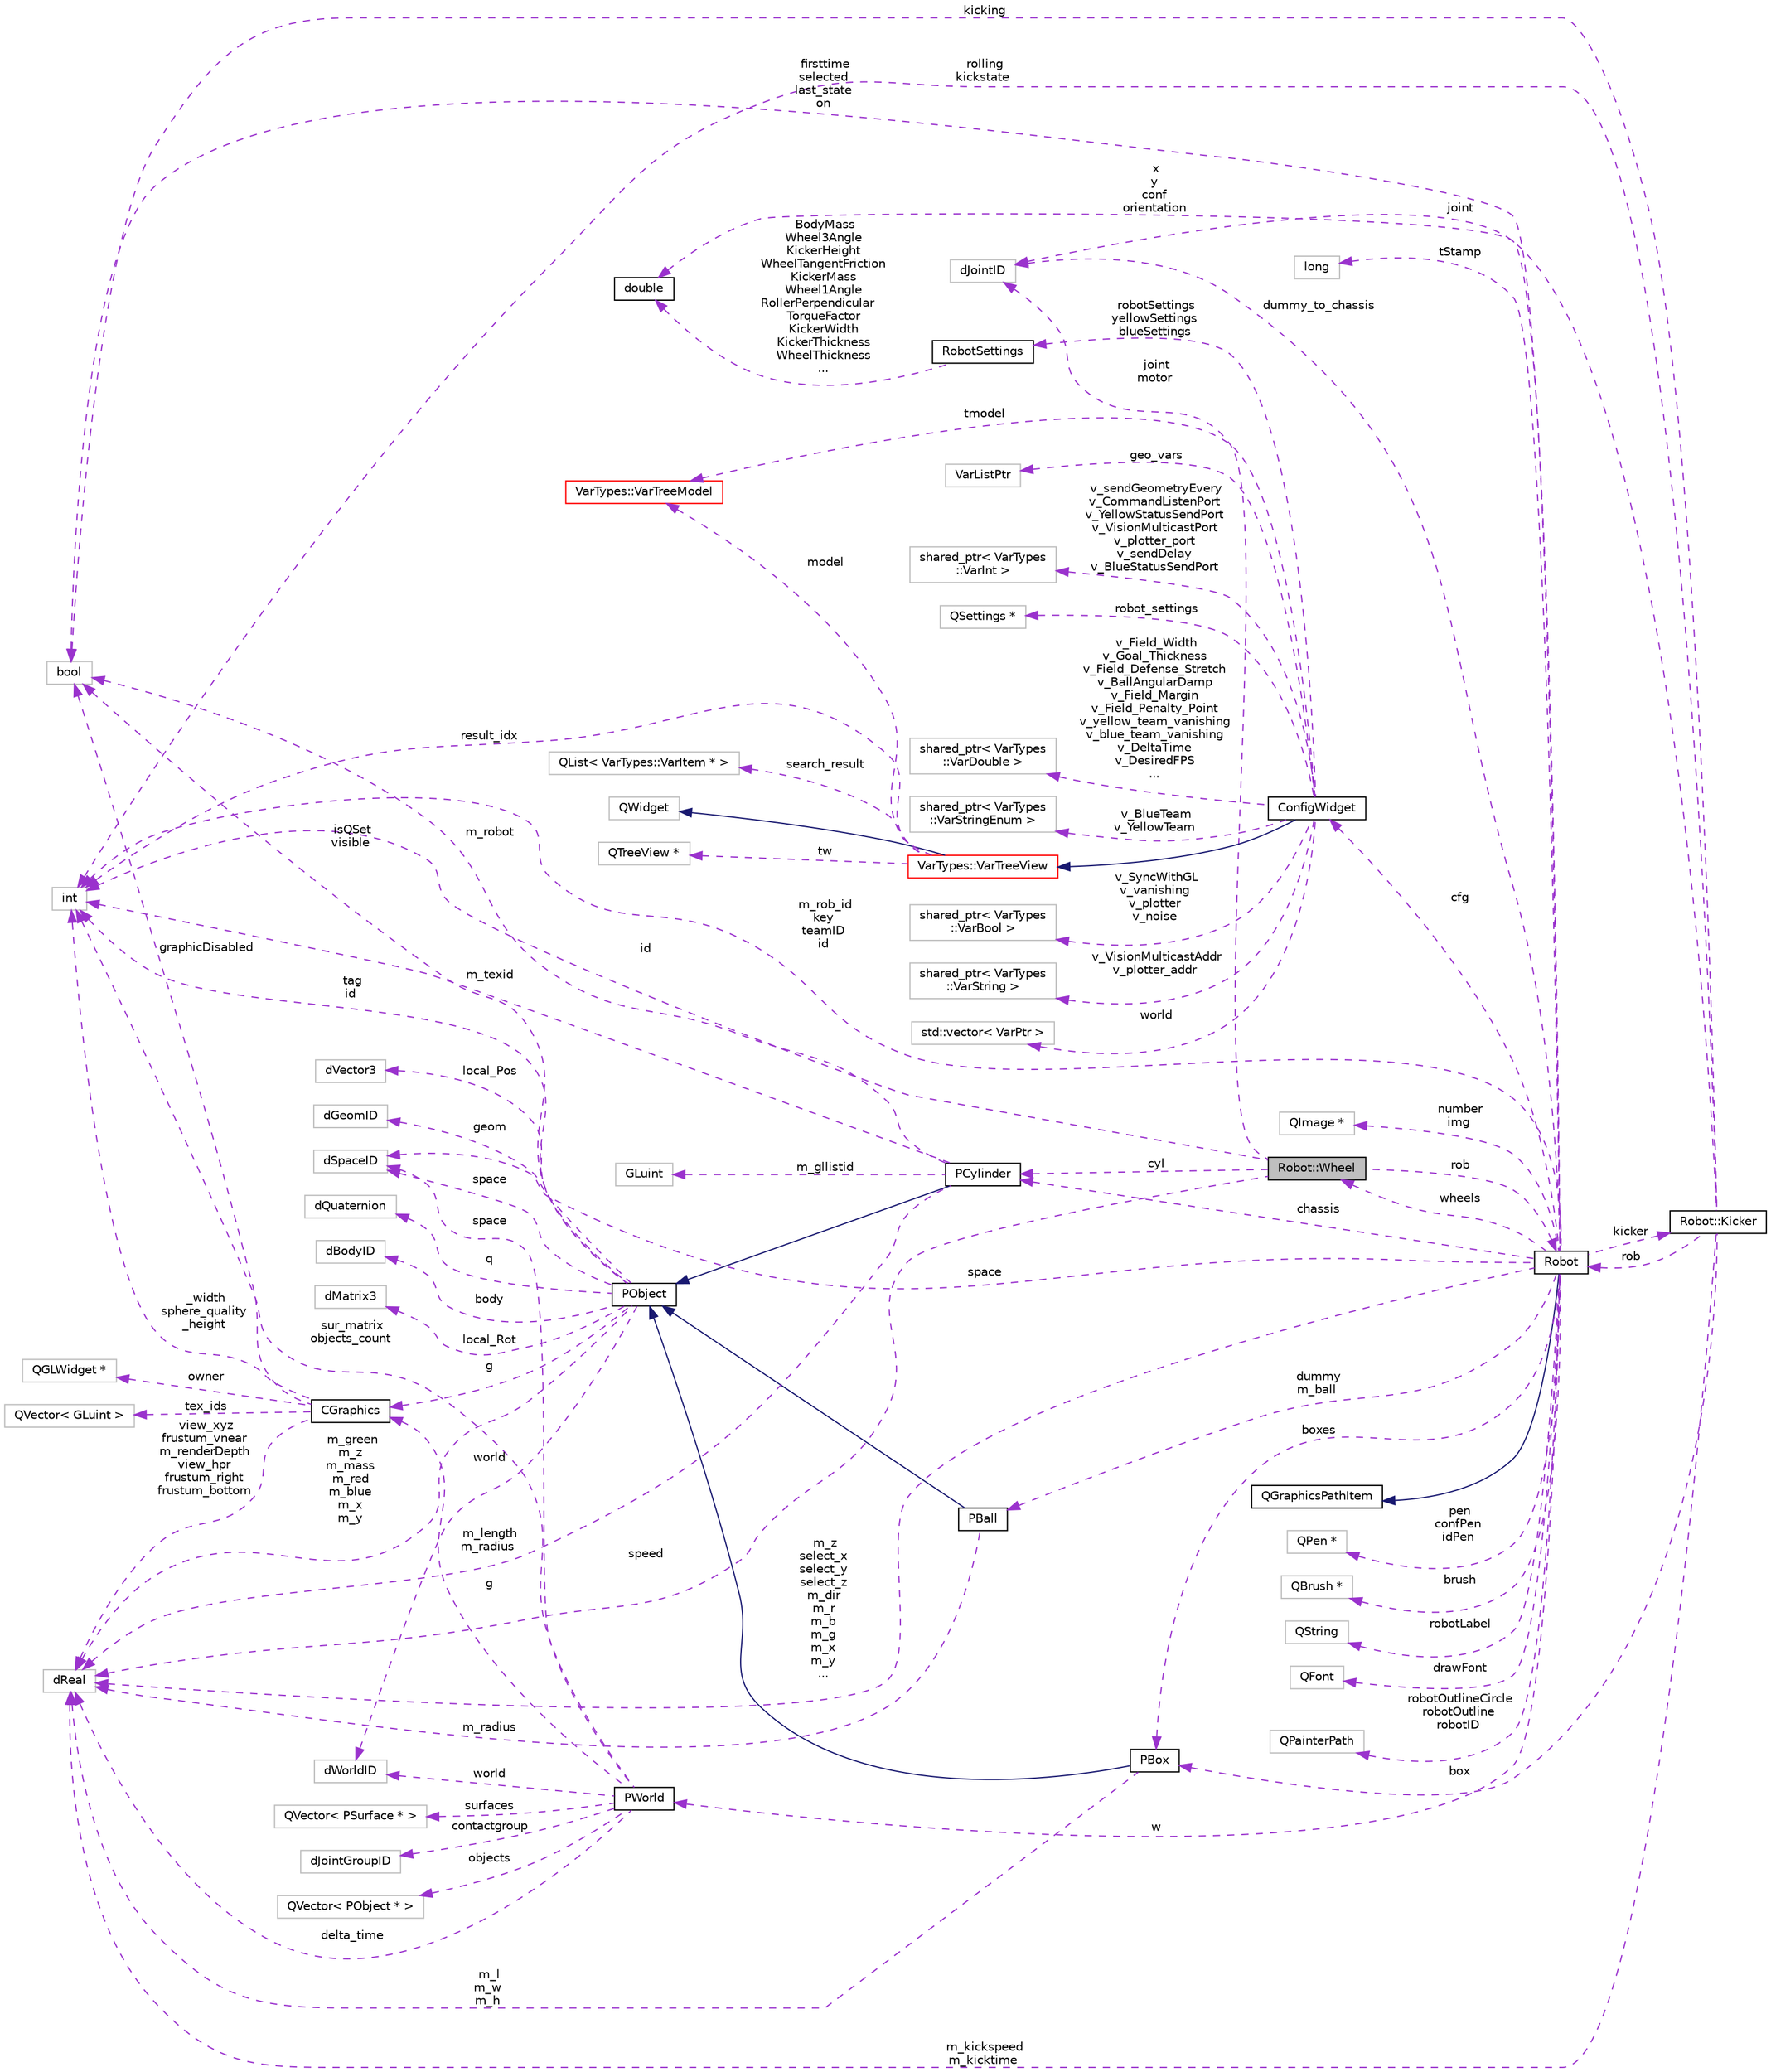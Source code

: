 digraph "Robot::Wheel"
{
 // INTERACTIVE_SVG=YES
  edge [fontname="Helvetica",fontsize="10",labelfontname="Helvetica",labelfontsize="10"];
  node [fontname="Helvetica",fontsize="10",shape=record];
  rankdir="LR";
  Node1 [label="Robot::Wheel",height=0.2,width=0.4,color="black", fillcolor="grey75", style="filled", fontcolor="black"];
  Node2 -> Node1 [dir="back",color="darkorchid3",fontsize="10",style="dashed",label=" joint\nmotor" ,fontname="Helvetica"];
  Node2 [label="dJointID",height=0.2,width=0.4,color="grey75", fillcolor="white", style="filled"];
  Node3 -> Node1 [dir="back",color="darkorchid3",fontsize="10",style="dashed",label=" cyl" ,fontname="Helvetica"];
  Node3 [label="PCylinder",height=0.2,width=0.4,color="black", fillcolor="white", style="filled",URL="$db/de1/class_p_cylinder.html"];
  Node4 -> Node3 [dir="back",color="midnightblue",fontsize="10",style="solid",fontname="Helvetica"];
  Node4 [label="PObject",height=0.2,width=0.4,color="black", fillcolor="white", style="filled",URL="$d1/d18/class_p_object.html"];
  Node5 -> Node4 [dir="back",color="darkorchid3",fontsize="10",style="dashed",label=" space" ,fontname="Helvetica"];
  Node5 [label="dSpaceID",height=0.2,width=0.4,color="grey75", fillcolor="white", style="filled"];
  Node6 -> Node4 [dir="back",color="darkorchid3",fontsize="10",style="dashed",label=" g" ,fontname="Helvetica"];
  Node6 [label="CGraphics",height=0.2,width=0.4,color="black", fillcolor="white", style="filled",URL="$dc/d90/class_c_graphics.html"];
  Node7 -> Node6 [dir="back",color="darkorchid3",fontsize="10",style="dashed",label=" _width\nsphere_quality\n_height" ,fontname="Helvetica"];
  Node7 [label="int",height=0.2,width=0.4,color="grey75", fillcolor="white", style="filled"];
  Node8 -> Node6 [dir="back",color="darkorchid3",fontsize="10",style="dashed",label=" graphicDisabled" ,fontname="Helvetica"];
  Node8 [label="bool",height=0.2,width=0.4,color="grey75", fillcolor="white", style="filled"];
  Node9 -> Node6 [dir="back",color="darkorchid3",fontsize="10",style="dashed",label=" owner" ,fontname="Helvetica"];
  Node9 [label="QGLWidget *",height=0.2,width=0.4,color="grey75", fillcolor="white", style="filled"];
  Node10 -> Node6 [dir="back",color="darkorchid3",fontsize="10",style="dashed",label=" tex_ids" ,fontname="Helvetica"];
  Node10 [label="QVector\< GLuint \>",height=0.2,width=0.4,color="grey75", fillcolor="white", style="filled"];
  Node11 -> Node6 [dir="back",color="darkorchid3",fontsize="10",style="dashed",label=" view_xyz\nfrustum_vnear\nm_renderDepth\nview_hpr\nfrustum_right\nfrustum_bottom" ,fontname="Helvetica"];
  Node11 [label="dReal",height=0.2,width=0.4,color="grey75", fillcolor="white", style="filled"];
  Node12 -> Node4 [dir="back",color="darkorchid3",fontsize="10",style="dashed",label=" local_Rot" ,fontname="Helvetica"];
  Node12 [label="dMatrix3",height=0.2,width=0.4,color="grey75", fillcolor="white", style="filled"];
  Node13 -> Node4 [dir="back",color="darkorchid3",fontsize="10",style="dashed",label=" local_Pos" ,fontname="Helvetica"];
  Node13 [label="dVector3",height=0.2,width=0.4,color="grey75", fillcolor="white", style="filled"];
  Node7 -> Node4 [dir="back",color="darkorchid3",fontsize="10",style="dashed",label=" tag\nid" ,fontname="Helvetica"];
  Node8 -> Node4 [dir="back",color="darkorchid3",fontsize="10",style="dashed",label=" isQSet\nvisible" ,fontname="Helvetica"];
  Node11 -> Node4 [dir="back",color="darkorchid3",fontsize="10",style="dashed",label=" m_green\nm_z\nm_mass\nm_red\nm_blue\nm_x\nm_y" ,fontname="Helvetica"];
  Node14 -> Node4 [dir="back",color="darkorchid3",fontsize="10",style="dashed",label=" world" ,fontname="Helvetica"];
  Node14 [label="dWorldID",height=0.2,width=0.4,color="grey75", fillcolor="white", style="filled"];
  Node15 -> Node4 [dir="back",color="darkorchid3",fontsize="10",style="dashed",label=" geom" ,fontname="Helvetica"];
  Node15 [label="dGeomID",height=0.2,width=0.4,color="grey75", fillcolor="white", style="filled"];
  Node16 -> Node4 [dir="back",color="darkorchid3",fontsize="10",style="dashed",label=" q" ,fontname="Helvetica"];
  Node16 [label="dQuaternion",height=0.2,width=0.4,color="grey75", fillcolor="white", style="filled"];
  Node17 -> Node4 [dir="back",color="darkorchid3",fontsize="10",style="dashed",label=" body" ,fontname="Helvetica"];
  Node17 [label="dBodyID",height=0.2,width=0.4,color="grey75", fillcolor="white", style="filled"];
  Node7 -> Node3 [dir="back",color="darkorchid3",fontsize="10",style="dashed",label=" m_texid" ,fontname="Helvetica"];
  Node8 -> Node3 [dir="back",color="darkorchid3",fontsize="10",style="dashed",label=" m_robot" ,fontname="Helvetica"];
  Node11 -> Node3 [dir="back",color="darkorchid3",fontsize="10",style="dashed",label=" m_length\nm_radius" ,fontname="Helvetica"];
  Node18 -> Node3 [dir="back",color="darkorchid3",fontsize="10",style="dashed",label=" m_gllistid" ,fontname="Helvetica"];
  Node18 [label="GLuint",height=0.2,width=0.4,color="grey75", fillcolor="white", style="filled"];
  Node19 -> Node1 [dir="back",color="darkorchid3",fontsize="10",style="dashed",label=" rob" ,fontname="Helvetica"];
  Node19 [label="Robot",height=0.2,width=0.4,color="black", fillcolor="white", style="filled",URL="$d4/d84/class_robot.html"];
  Node20 -> Node19 [dir="back",color="midnightblue",fontsize="10",style="solid",fontname="Helvetica"];
  Node20 [label="QGraphicsPathItem",height=0.2,width=0.4,color="black", fillcolor="white", style="filled",URL="$d6/d22/class_q_graphics_path_item.html"];
  Node5 -> Node19 [dir="back",color="darkorchid3",fontsize="10",style="dashed",label=" space" ,fontname="Helvetica"];
  Node21 -> Node19 [dir="back",color="darkorchid3",fontsize="10",style="dashed",label=" pen\nconfPen\nidPen" ,fontname="Helvetica"];
  Node21 [label="QPen *",height=0.2,width=0.4,color="grey75", fillcolor="white", style="filled"];
  Node22 -> Node19 [dir="back",color="darkorchid3",fontsize="10",style="dashed",label=" x\ny\nconf\norientation" ,fontname="Helvetica"];
  Node22 [label="double",height=0.2,width=0.4,color="black", fillcolor="white", style="filled",URL="$df/de6/classdouble.html"];
  Node23 -> Node19 [dir="back",color="darkorchid3",fontsize="10",style="dashed",label=" w" ,fontname="Helvetica"];
  Node23 [label="PWorld",height=0.2,width=0.4,color="black", fillcolor="white", style="filled",URL="$de/d29/class_p_world.html"];
  Node5 -> Node23 [dir="back",color="darkorchid3",fontsize="10",style="dashed",label=" space" ,fontname="Helvetica"];
  Node6 -> Node23 [dir="back",color="darkorchid3",fontsize="10",style="dashed",label=" g" ,fontname="Helvetica"];
  Node24 -> Node23 [dir="back",color="darkorchid3",fontsize="10",style="dashed",label=" surfaces" ,fontname="Helvetica"];
  Node24 [label="QVector\< PSurface * \>",height=0.2,width=0.4,color="grey75", fillcolor="white", style="filled"];
  Node25 -> Node23 [dir="back",color="darkorchid3",fontsize="10",style="dashed",label=" contactgroup" ,fontname="Helvetica"];
  Node25 [label="dJointGroupID",height=0.2,width=0.4,color="grey75", fillcolor="white", style="filled"];
  Node7 -> Node23 [dir="back",color="darkorchid3",fontsize="10",style="dashed",label=" sur_matrix\nobjects_count" ,fontname="Helvetica"];
  Node11 -> Node23 [dir="back",color="darkorchid3",fontsize="10",style="dashed",label=" delta_time" ,fontname="Helvetica"];
  Node14 -> Node23 [dir="back",color="darkorchid3",fontsize="10",style="dashed",label=" world" ,fontname="Helvetica"];
  Node26 -> Node23 [dir="back",color="darkorchid3",fontsize="10",style="dashed",label=" objects" ,fontname="Helvetica"];
  Node26 [label="QVector\< PObject * \>",height=0.2,width=0.4,color="grey75", fillcolor="white", style="filled"];
  Node27 -> Node19 [dir="back",color="darkorchid3",fontsize="10",style="dashed",label=" brush" ,fontname="Helvetica"];
  Node27 [label="QBrush *",height=0.2,width=0.4,color="grey75", fillcolor="white", style="filled"];
  Node28 -> Node19 [dir="back",color="darkorchid3",fontsize="10",style="dashed",label=" robotLabel" ,fontname="Helvetica"];
  Node28 [label="QString",height=0.2,width=0.4,color="grey75", fillcolor="white", style="filled"];
  Node2 -> Node19 [dir="back",color="darkorchid3",fontsize="10",style="dashed",label=" dummy_to_chassis" ,fontname="Helvetica"];
  Node3 -> Node19 [dir="back",color="darkorchid3",fontsize="10",style="dashed",label=" chassis" ,fontname="Helvetica"];
  Node29 -> Node19 [dir="back",color="darkorchid3",fontsize="10",style="dashed",label=" drawFont" ,fontname="Helvetica"];
  Node29 [label="QFont",height=0.2,width=0.4,color="grey75", fillcolor="white", style="filled"];
  Node7 -> Node19 [dir="back",color="darkorchid3",fontsize="10",style="dashed",label=" m_rob_id\nkey\nteamID\nid" ,fontname="Helvetica"];
  Node30 -> Node19 [dir="back",color="darkorchid3",fontsize="10",style="dashed",label=" dummy\nm_ball" ,fontname="Helvetica"];
  Node30 [label="PBall",height=0.2,width=0.4,color="black", fillcolor="white", style="filled",URL="$d5/d9b/class_p_ball.html"];
  Node4 -> Node30 [dir="back",color="midnightblue",fontsize="10",style="solid",fontname="Helvetica"];
  Node11 -> Node30 [dir="back",color="darkorchid3",fontsize="10",style="dashed",label=" m_radius" ,fontname="Helvetica"];
  Node31 -> Node19 [dir="back",color="darkorchid3",fontsize="10",style="dashed",label=" robotOutlineCircle\nrobotOutline\nrobotID" ,fontname="Helvetica"];
  Node31 [label="QPainterPath",height=0.2,width=0.4,color="grey75", fillcolor="white", style="filled"];
  Node8 -> Node19 [dir="back",color="darkorchid3",fontsize="10",style="dashed",label=" firsttime\nselected\nlast_state\non" ,fontname="Helvetica"];
  Node11 -> Node19 [dir="back",color="darkorchid3",fontsize="10",style="dashed",label=" m_z\nselect_x\nselect_y\nselect_z\nm_dir\nm_r\nm_b\nm_g\nm_x\nm_y\n..." ,fontname="Helvetica"];
  Node32 -> Node19 [dir="back",color="darkorchid3",fontsize="10",style="dashed",label=" boxes" ,fontname="Helvetica"];
  Node32 [label="PBox",height=0.2,width=0.4,color="black", fillcolor="white", style="filled",URL="$db/d7a/class_p_box.html"];
  Node4 -> Node32 [dir="back",color="midnightblue",fontsize="10",style="solid",fontname="Helvetica"];
  Node11 -> Node32 [dir="back",color="darkorchid3",fontsize="10",style="dashed",label=" m_l\nm_w\nm_h" ,fontname="Helvetica"];
  Node33 -> Node19 [dir="back",color="darkorchid3",fontsize="10",style="dashed",label=" tStamp" ,fontname="Helvetica"];
  Node33 [label="long",height=0.2,width=0.4,color="grey75", fillcolor="white", style="filled"];
  Node34 -> Node19 [dir="back",color="darkorchid3",fontsize="10",style="dashed",label=" kicker" ,fontname="Helvetica"];
  Node34 [label="Robot::Kicker",height=0.2,width=0.4,color="black", fillcolor="white", style="filled",URL="$d0/df4/class_robot_1_1_kicker.html"];
  Node2 -> Node34 [dir="back",color="darkorchid3",fontsize="10",style="dashed",label=" joint" ,fontname="Helvetica"];
  Node19 -> Node34 [dir="back",color="darkorchid3",fontsize="10",style="dashed",label=" rob" ,fontname="Helvetica"];
  Node7 -> Node34 [dir="back",color="darkorchid3",fontsize="10",style="dashed",label=" rolling\nkickstate" ,fontname="Helvetica"];
  Node8 -> Node34 [dir="back",color="darkorchid3",fontsize="10",style="dashed",label=" kicking" ,fontname="Helvetica"];
  Node11 -> Node34 [dir="back",color="darkorchid3",fontsize="10",style="dashed",label=" m_kickspeed\nm_kicktime" ,fontname="Helvetica"];
  Node32 -> Node34 [dir="back",color="darkorchid3",fontsize="10",style="dashed",label=" box" ,fontname="Helvetica"];
  Node35 -> Node19 [dir="back",color="darkorchid3",fontsize="10",style="dashed",label=" cfg" ,fontname="Helvetica"];
  Node35 [label="ConfigWidget",height=0.2,width=0.4,color="black", fillcolor="white", style="filled",URL="$d6/d55/class_config_widget.html"];
  Node36 -> Node35 [dir="back",color="midnightblue",fontsize="10",style="solid",fontname="Helvetica"];
  Node36 [label="VarTypes::VarTreeView",height=0.2,width=0.4,color="red", fillcolor="white", style="filled",URL="$df/d7d/class_var_types_1_1_var_tree_view.html",tooltip="The &#39;view&#39; using a QTreeView for displaying VarTypes in the QT4 Item-Model. "];
  Node37 -> Node36 [dir="back",color="midnightblue",fontsize="10",style="solid",fontname="Helvetica"];
  Node37 [label="QWidget",height=0.2,width=0.4,color="grey75", fillcolor="white", style="filled"];
  Node38 -> Node36 [dir="back",color="darkorchid3",fontsize="10",style="dashed",label=" tw" ,fontname="Helvetica"];
  Node38 [label="QTreeView *",height=0.2,width=0.4,color="grey75", fillcolor="white", style="filled"];
  Node39 -> Node36 [dir="back",color="darkorchid3",fontsize="10",style="dashed",label=" search_result" ,fontname="Helvetica"];
  Node39 [label="QList\< VarTypes::VarItem * \>",height=0.2,width=0.4,color="grey75", fillcolor="white", style="filled"];
  Node7 -> Node36 [dir="back",color="darkorchid3",fontsize="10",style="dashed",label=" result_idx" ,fontname="Helvetica"];
  Node40 -> Node36 [dir="back",color="darkorchid3",fontsize="10",style="dashed",label=" model" ,fontname="Helvetica"];
  Node40 [label="VarTypes::VarTreeModel",height=0.2,width=0.4,color="red", fillcolor="white", style="filled",URL="$dc/d23/class_var_types_1_1_var_tree_model.html",tooltip="The &#39;item-model&#39; inheriting QStandardItemModel for displaying VarTypes in the QT4 Item-Model..."];
  Node41 -> Node35 [dir="back",color="darkorchid3",fontsize="10",style="dashed",label=" v_VisionMulticastAddr\nv_plotter_addr" ,fontname="Helvetica"];
  Node41 [label="shared_ptr\< VarTypes\l::VarString \>",height=0.2,width=0.4,color="grey75", fillcolor="white", style="filled"];
  Node42 -> Node35 [dir="back",color="darkorchid3",fontsize="10",style="dashed",label=" world" ,fontname="Helvetica"];
  Node42 [label="std::vector\< VarPtr \>",height=0.2,width=0.4,color="grey75", fillcolor="white", style="filled"];
  Node43 -> Node35 [dir="back",color="darkorchid3",fontsize="10",style="dashed",label=" geo_vars" ,fontname="Helvetica"];
  Node43 [label="VarListPtr",height=0.2,width=0.4,color="grey75", fillcolor="white", style="filled"];
  Node44 -> Node35 [dir="back",color="darkorchid3",fontsize="10",style="dashed",label=" v_sendGeometryEvery\nv_CommandListenPort\nv_YellowStatusSendPort\nv_VisionMulticastPort\nv_plotter_port\nv_sendDelay\nv_BlueStatusSendPort" ,fontname="Helvetica"];
  Node44 [label="shared_ptr\< VarTypes\l::VarInt \>",height=0.2,width=0.4,color="grey75", fillcolor="white", style="filled"];
  Node45 -> Node35 [dir="back",color="darkorchid3",fontsize="10",style="dashed",label=" robot_settings" ,fontname="Helvetica"];
  Node45 [label="QSettings *",height=0.2,width=0.4,color="grey75", fillcolor="white", style="filled"];
  Node40 -> Node35 [dir="back",color="darkorchid3",fontsize="10",style="dashed",label=" tmodel" ,fontname="Helvetica"];
  Node46 -> Node35 [dir="back",color="darkorchid3",fontsize="10",style="dashed",label=" v_Field_Width\nv_Goal_Thickness\nv_Field_Defense_Stretch\nv_BallAngularDamp\nv_Field_Margin\nv_Field_Penalty_Point\nv_yellow_team_vanishing\nv_blue_team_vanishing\nv_DeltaTime\nv_DesiredFPS\n..." ,fontname="Helvetica"];
  Node46 [label="shared_ptr\< VarTypes\l::VarDouble \>",height=0.2,width=0.4,color="grey75", fillcolor="white", style="filled"];
  Node47 -> Node35 [dir="back",color="darkorchid3",fontsize="10",style="dashed",label=" v_BlueTeam\nv_YellowTeam" ,fontname="Helvetica"];
  Node47 [label="shared_ptr\< VarTypes\l::VarStringEnum \>",height=0.2,width=0.4,color="grey75", fillcolor="white", style="filled"];
  Node48 -> Node35 [dir="back",color="darkorchid3",fontsize="10",style="dashed",label=" robotSettings\nyellowSettings\nblueSettings" ,fontname="Helvetica"];
  Node48 [label="RobotSettings",height=0.2,width=0.4,color="black", fillcolor="white", style="filled",URL="$d1/d0e/class_robot_settings.html"];
  Node22 -> Node48 [dir="back",color="darkorchid3",fontsize="10",style="dashed",label=" BodyMass\nWheel3Angle\nKickerHeight\nWheelTangentFriction\nKickerMass\nWheel1Angle\nRollerPerpendicular\lTorqueFactor\nKickerWidth\nKickerThickness\nWheelThickness\n..." ,fontname="Helvetica"];
  Node49 -> Node35 [dir="back",color="darkorchid3",fontsize="10",style="dashed",label=" v_SyncWithGL\nv_vanishing\nv_plotter\nv_noise" ,fontname="Helvetica"];
  Node49 [label="shared_ptr\< VarTypes\l::VarBool \>",height=0.2,width=0.4,color="grey75", fillcolor="white", style="filled"];
  Node1 -> Node19 [dir="back",color="darkorchid3",fontsize="10",style="dashed",label=" wheels" ,fontname="Helvetica"];
  Node50 -> Node19 [dir="back",color="darkorchid3",fontsize="10",style="dashed",label=" number\nimg" ,fontname="Helvetica"];
  Node50 [label="QImage *",height=0.2,width=0.4,color="grey75", fillcolor="white", style="filled"];
  Node7 -> Node1 [dir="back",color="darkorchid3",fontsize="10",style="dashed",label=" id" ,fontname="Helvetica"];
  Node11 -> Node1 [dir="back",color="darkorchid3",fontsize="10",style="dashed",label=" speed" ,fontname="Helvetica"];
}
